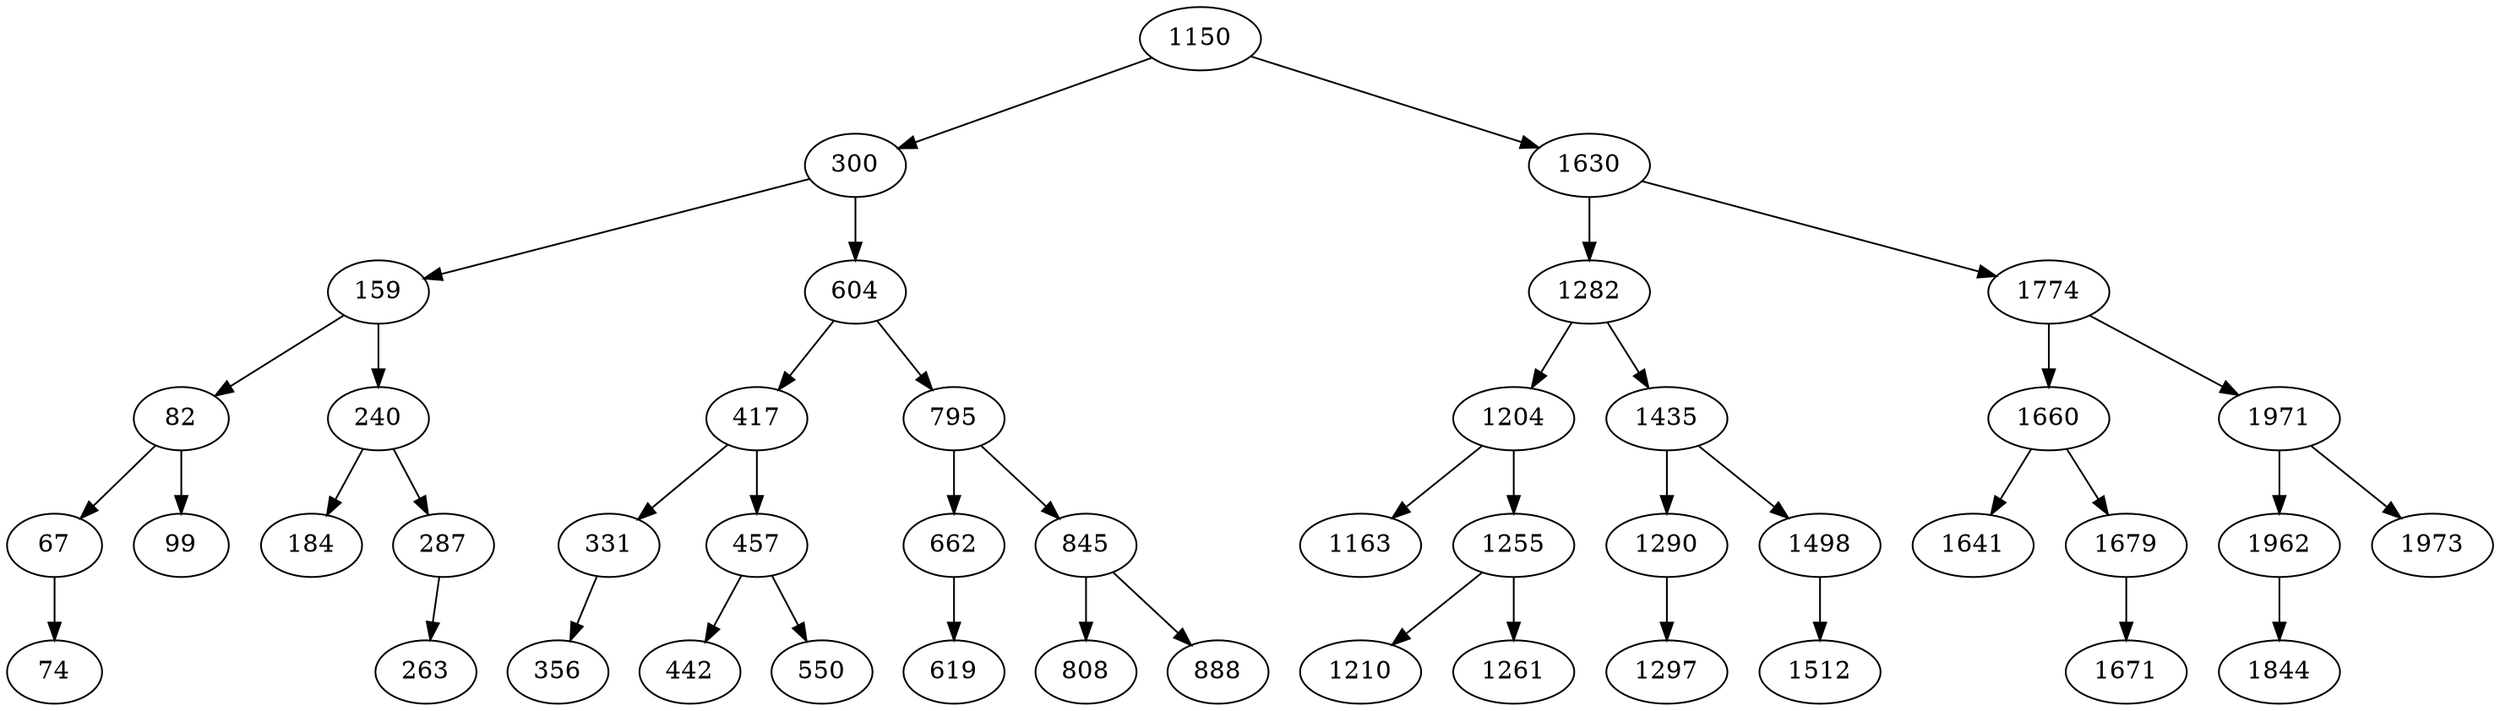digraph AVLBaum
{
1150 -> 300;
1150 -> 1630;
300 -> 159;
300 -> 604;
159 -> 82;
159 -> 240;
82 -> 67;
82 -> 99;
67 -> 74;
240 -> 184;
240 -> 287;
287 -> 263;
604 -> 417;
604 -> 795;
417 -> 331;
417 -> 457;
331 -> 356;
457 -> 442;
457 -> 550;
795 -> 662;
795 -> 845;
662 -> 619;
845 -> 808;
845 -> 888;
1630 -> 1282;
1630 -> 1774;
1282 -> 1204;
1282 -> 1435;
1204 -> 1163;
1204 -> 1255;
1255 -> 1210;
1255 -> 1261;
1435 -> 1290;
1435 -> 1498;
1290 -> 1297;
1498 -> 1512;
1774 -> 1660;
1774 -> 1971;
1660 -> 1641;
1660 -> 1679;
1679 -> 1671;
1971 -> 1962;
1971 -> 1973;
1962 -> 1844;
}
